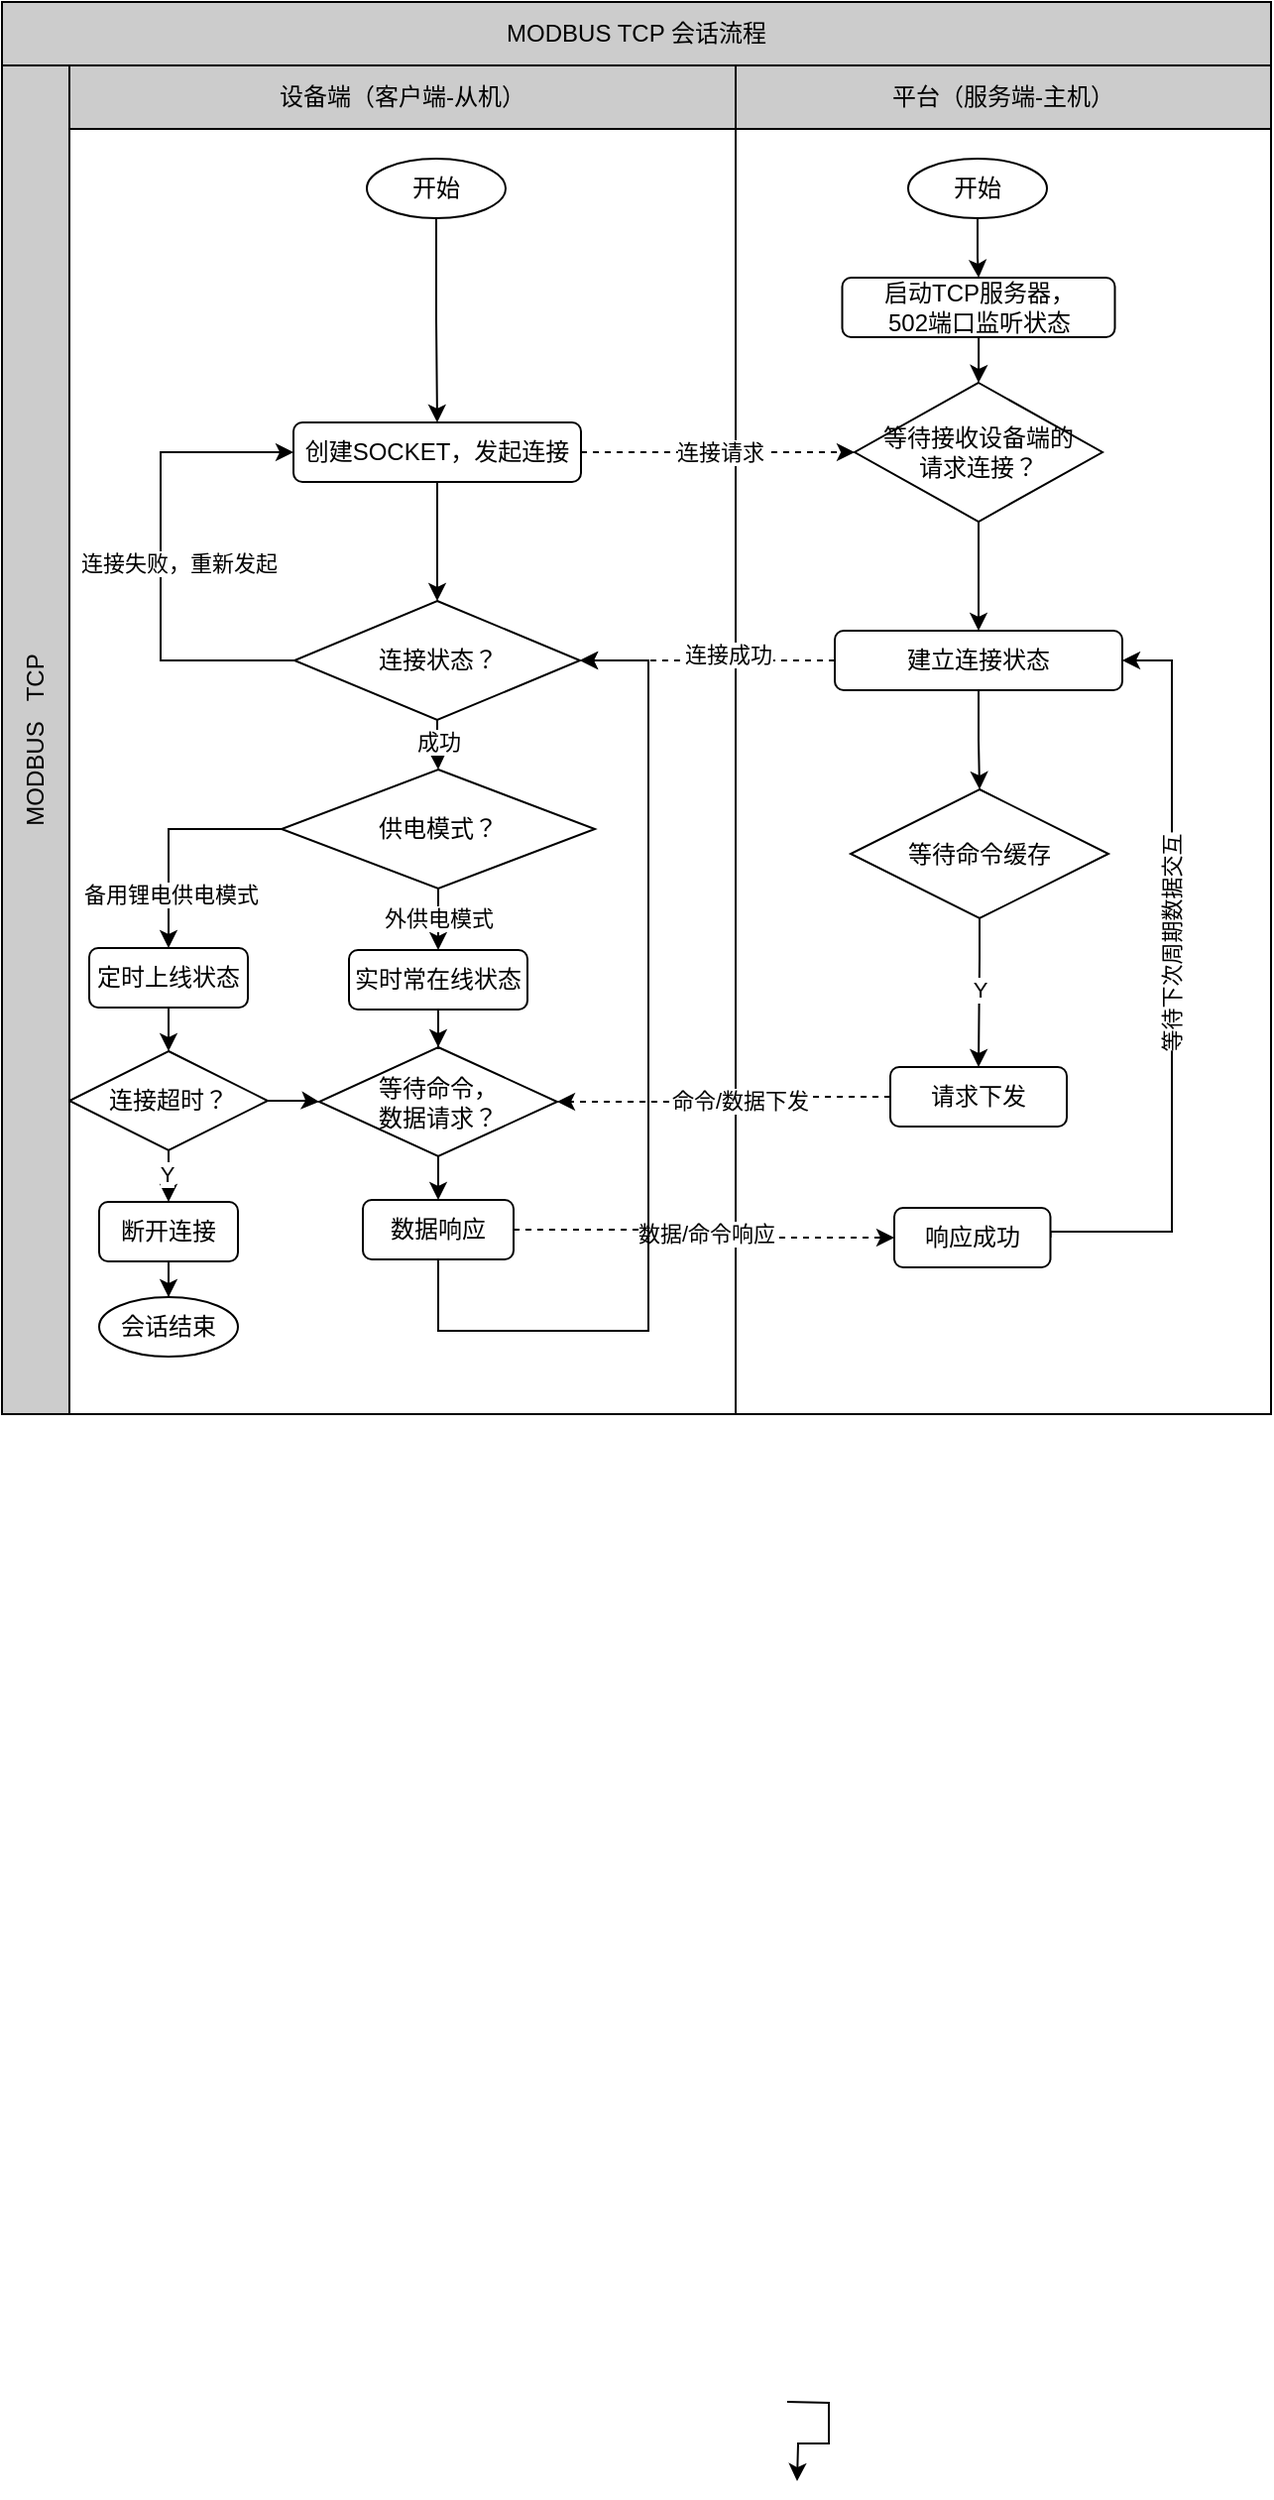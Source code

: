 <mxfile version="25.0.3">
  <diagram name="第 1 页" id="K2FFgKtyGegCWUzLKzh7">
    <mxGraphModel dx="1500" dy="849" grid="1" gridSize="10" guides="1" tooltips="1" connect="1" arrows="1" fold="1" page="1" pageScale="1" pageWidth="827" pageHeight="1169" math="0" shadow="0">
      <root>
        <mxCell id="0" />
        <mxCell id="1" parent="0" />
        <mxCell id="1RwnEvdLL3c8ZuXMOEOD-73" value="" style="rounded=0;whiteSpace=wrap;html=1;" vertex="1" parent="1">
          <mxGeometry x="464" y="104" width="270" height="648" as="geometry" />
        </mxCell>
        <mxCell id="1RwnEvdLL3c8ZuXMOEOD-72" value="" style="rounded=0;whiteSpace=wrap;html=1;" vertex="1" parent="1">
          <mxGeometry x="114" y="104" width="350" height="648" as="geometry" />
        </mxCell>
        <mxCell id="1RwnEvdLL3c8ZuXMOEOD-21" style="edgeStyle=orthogonalEdgeStyle;rounded=0;orthogonalLoop=1;jettySize=auto;html=1;entryX=0.5;entryY=0;entryDx=0;entryDy=0;" edge="1" parent="1" source="1RwnEvdLL3c8ZuXMOEOD-1" target="1RwnEvdLL3c8ZuXMOEOD-8">
          <mxGeometry relative="1" as="geometry" />
        </mxCell>
        <mxCell id="1RwnEvdLL3c8ZuXMOEOD-1" value="开始" style="ellipse;whiteSpace=wrap;html=1;" vertex="1" parent="1">
          <mxGeometry x="278" y="119" width="70" height="30" as="geometry" />
        </mxCell>
        <mxCell id="1RwnEvdLL3c8ZuXMOEOD-33" style="edgeStyle=orthogonalEdgeStyle;rounded=0;orthogonalLoop=1;jettySize=auto;html=1;dashed=1;" edge="1" parent="1" source="1RwnEvdLL3c8ZuXMOEOD-3" target="1RwnEvdLL3c8ZuXMOEOD-9">
          <mxGeometry relative="1" as="geometry">
            <Array as="points">
              <mxPoint x="444" y="372" />
              <mxPoint x="444" y="372" />
            </Array>
          </mxGeometry>
        </mxCell>
        <mxCell id="1RwnEvdLL3c8ZuXMOEOD-37" value="连接成功" style="edgeLabel;html=1;align=center;verticalAlign=middle;resizable=0;points=[];" vertex="1" connectable="0" parent="1RwnEvdLL3c8ZuXMOEOD-33">
          <mxGeometry x="0.312" y="-3" relative="1" as="geometry">
            <mxPoint x="30" as="offset" />
          </mxGeometry>
        </mxCell>
        <mxCell id="1RwnEvdLL3c8ZuXMOEOD-57" style="edgeStyle=orthogonalEdgeStyle;rounded=0;orthogonalLoop=1;jettySize=auto;html=1;" edge="1" parent="1" source="1RwnEvdLL3c8ZuXMOEOD-3" target="1RwnEvdLL3c8ZuXMOEOD-15">
          <mxGeometry relative="1" as="geometry" />
        </mxCell>
        <mxCell id="1RwnEvdLL3c8ZuXMOEOD-3" value="建立连接状态" style="rounded=1;whiteSpace=wrap;html=1;" vertex="1" parent="1">
          <mxGeometry x="514" y="357" width="145" height="30" as="geometry" />
        </mxCell>
        <mxCell id="1RwnEvdLL3c8ZuXMOEOD-32" style="edgeStyle=orthogonalEdgeStyle;rounded=0;orthogonalLoop=1;jettySize=auto;html=1;" edge="1" parent="1" source="1RwnEvdLL3c8ZuXMOEOD-4" target="1RwnEvdLL3c8ZuXMOEOD-5">
          <mxGeometry relative="1" as="geometry" />
        </mxCell>
        <mxCell id="1RwnEvdLL3c8ZuXMOEOD-4" value="开始" style="ellipse;whiteSpace=wrap;html=1;" vertex="1" parent="1">
          <mxGeometry x="551" y="119" width="70" height="30" as="geometry" />
        </mxCell>
        <mxCell id="1RwnEvdLL3c8ZuXMOEOD-31" style="edgeStyle=orthogonalEdgeStyle;rounded=0;orthogonalLoop=1;jettySize=auto;html=1;entryX=0.5;entryY=0;entryDx=0;entryDy=0;" edge="1" parent="1" source="1RwnEvdLL3c8ZuXMOEOD-5" target="1RwnEvdLL3c8ZuXMOEOD-7">
          <mxGeometry relative="1" as="geometry" />
        </mxCell>
        <mxCell id="1RwnEvdLL3c8ZuXMOEOD-5" value="启动TCP服务器，&lt;div&gt;502端口监听状态&lt;/div&gt;" style="rounded=1;whiteSpace=wrap;html=1;" vertex="1" parent="1">
          <mxGeometry x="517.75" y="179" width="137.5" height="30" as="geometry" />
        </mxCell>
        <mxCell id="1RwnEvdLL3c8ZuXMOEOD-30" style="edgeStyle=orthogonalEdgeStyle;rounded=0;orthogonalLoop=1;jettySize=auto;html=1;" edge="1" parent="1" source="1RwnEvdLL3c8ZuXMOEOD-7" target="1RwnEvdLL3c8ZuXMOEOD-3">
          <mxGeometry relative="1" as="geometry" />
        </mxCell>
        <mxCell id="1RwnEvdLL3c8ZuXMOEOD-7" value="等待接收设备端的&lt;div&gt;请求连接？&lt;/div&gt;" style="rhombus;whiteSpace=wrap;html=1;" vertex="1" parent="1">
          <mxGeometry x="524" y="232" width="125" height="70" as="geometry" />
        </mxCell>
        <mxCell id="1RwnEvdLL3c8ZuXMOEOD-25" style="edgeStyle=orthogonalEdgeStyle;rounded=0;orthogonalLoop=1;jettySize=auto;html=1;exitX=0;exitY=0.5;exitDx=0;exitDy=0;" edge="1" parent="1" source="1RwnEvdLL3c8ZuXMOEOD-8">
          <mxGeometry relative="1" as="geometry">
            <mxPoint x="241" y="267" as="targetPoint" />
          </mxGeometry>
        </mxCell>
        <mxCell id="1RwnEvdLL3c8ZuXMOEOD-29" style="edgeStyle=orthogonalEdgeStyle;rounded=0;orthogonalLoop=1;jettySize=auto;html=1;dashed=1;" edge="1" parent="1" source="1RwnEvdLL3c8ZuXMOEOD-8" target="1RwnEvdLL3c8ZuXMOEOD-7">
          <mxGeometry relative="1" as="geometry" />
        </mxCell>
        <mxCell id="1RwnEvdLL3c8ZuXMOEOD-34" value="连接请求" style="edgeLabel;html=1;align=center;verticalAlign=middle;resizable=0;points=[];" vertex="1" connectable="0" parent="1RwnEvdLL3c8ZuXMOEOD-29">
          <mxGeometry x="-0.145" relative="1" as="geometry">
            <mxPoint x="11" as="offset" />
          </mxGeometry>
        </mxCell>
        <mxCell id="1RwnEvdLL3c8ZuXMOEOD-8" value="创建SOCKET，发起连接" style="rounded=1;whiteSpace=wrap;html=1;" vertex="1" parent="1">
          <mxGeometry x="241" y="252" width="145" height="30" as="geometry" />
        </mxCell>
        <mxCell id="1RwnEvdLL3c8ZuXMOEOD-26" style="edgeStyle=orthogonalEdgeStyle;rounded=0;orthogonalLoop=1;jettySize=auto;html=1;exitX=0;exitY=0.5;exitDx=0;exitDy=0;entryX=0;entryY=0.5;entryDx=0;entryDy=0;" edge="1" parent="1" source="1RwnEvdLL3c8ZuXMOEOD-9" target="1RwnEvdLL3c8ZuXMOEOD-8">
          <mxGeometry relative="1" as="geometry">
            <Array as="points">
              <mxPoint x="174" y="372" />
              <mxPoint x="174" y="267" />
            </Array>
          </mxGeometry>
        </mxCell>
        <mxCell id="1RwnEvdLL3c8ZuXMOEOD-27" value="连接失败，重新发起" style="edgeLabel;html=1;align=center;verticalAlign=middle;resizable=0;points=[];horizontal=1;" vertex="1" connectable="0" parent="1RwnEvdLL3c8ZuXMOEOD-26">
          <mxGeometry x="-0.157" y="-3" relative="1" as="geometry">
            <mxPoint x="6" y="-16" as="offset" />
          </mxGeometry>
        </mxCell>
        <mxCell id="1RwnEvdLL3c8ZuXMOEOD-38" style="edgeStyle=orthogonalEdgeStyle;rounded=0;orthogonalLoop=1;jettySize=auto;html=1;entryX=0.5;entryY=0;entryDx=0;entryDy=0;" edge="1" parent="1" source="1RwnEvdLL3c8ZuXMOEOD-9" target="1RwnEvdLL3c8ZuXMOEOD-13">
          <mxGeometry relative="1" as="geometry">
            <Array as="points">
              <mxPoint x="314" y="410" />
              <mxPoint x="314" y="410" />
            </Array>
          </mxGeometry>
        </mxCell>
        <mxCell id="1RwnEvdLL3c8ZuXMOEOD-78" value="成功" style="edgeLabel;html=1;align=center;verticalAlign=middle;resizable=0;points=[];" vertex="1" connectable="0" parent="1RwnEvdLL3c8ZuXMOEOD-38">
          <mxGeometry x="-0.355" y="-3" relative="1" as="geometry">
            <mxPoint as="offset" />
          </mxGeometry>
        </mxCell>
        <mxCell id="1RwnEvdLL3c8ZuXMOEOD-9" value="连接状态？" style="rhombus;whiteSpace=wrap;html=1;" vertex="1" parent="1">
          <mxGeometry x="241.5" y="342" width="144" height="60" as="geometry" />
        </mxCell>
        <mxCell id="1RwnEvdLL3c8ZuXMOEOD-45" style="edgeStyle=orthogonalEdgeStyle;rounded=0;orthogonalLoop=1;jettySize=auto;html=1;" edge="1" parent="1">
          <mxGeometry relative="1" as="geometry">
            <mxPoint x="490" y="1250" as="sourcePoint" />
            <mxPoint x="495" y="1290" as="targetPoint" />
          </mxGeometry>
        </mxCell>
        <mxCell id="1RwnEvdLL3c8ZuXMOEOD-47" style="edgeStyle=orthogonalEdgeStyle;rounded=0;orthogonalLoop=1;jettySize=auto;html=1;entryX=0.5;entryY=0;entryDx=0;entryDy=0;" edge="1" parent="1" target="1RwnEvdLL3c8ZuXMOEOD-18">
          <mxGeometry relative="1" as="geometry">
            <mxPoint x="178" y="617" as="sourcePoint" />
          </mxGeometry>
        </mxCell>
        <mxCell id="1RwnEvdLL3c8ZuXMOEOD-49" value="Y" style="edgeLabel;html=1;align=center;verticalAlign=middle;resizable=0;points=[];" vertex="1" connectable="0" parent="1RwnEvdLL3c8ZuXMOEOD-47">
          <mxGeometry x="-0.03" y="-1" relative="1" as="geometry">
            <mxPoint as="offset" />
          </mxGeometry>
        </mxCell>
        <mxCell id="1RwnEvdLL3c8ZuXMOEOD-69" style="edgeStyle=orthogonalEdgeStyle;rounded=0;orthogonalLoop=1;jettySize=auto;html=1;entryX=0;entryY=0.5;entryDx=0;entryDy=0;" edge="1" parent="1" source="1RwnEvdLL3c8ZuXMOEOD-10" target="1RwnEvdLL3c8ZuXMOEOD-11">
          <mxGeometry relative="1" as="geometry" />
        </mxCell>
        <mxCell id="1RwnEvdLL3c8ZuXMOEOD-10" value="连接超时？" style="rhombus;whiteSpace=wrap;html=1;" vertex="1" parent="1">
          <mxGeometry x="128" y="569" width="100" height="50" as="geometry" />
        </mxCell>
        <mxCell id="1RwnEvdLL3c8ZuXMOEOD-64" value="" style="edgeStyle=orthogonalEdgeStyle;rounded=0;orthogonalLoop=1;jettySize=auto;html=1;" edge="1" parent="1" source="1RwnEvdLL3c8ZuXMOEOD-11" target="1RwnEvdLL3c8ZuXMOEOD-12">
          <mxGeometry relative="1" as="geometry" />
        </mxCell>
        <mxCell id="1RwnEvdLL3c8ZuXMOEOD-11" value="等待命令，&lt;div&gt;数据请求？&lt;/div&gt;" style="rhombus;whiteSpace=wrap;html=1;" vertex="1" parent="1">
          <mxGeometry x="254" y="567" width="120" height="55" as="geometry" />
        </mxCell>
        <mxCell id="1RwnEvdLL3c8ZuXMOEOD-65" style="edgeStyle=orthogonalEdgeStyle;rounded=0;orthogonalLoop=1;jettySize=auto;html=1;entryX=0;entryY=0.5;entryDx=0;entryDy=0;dashed=1;" edge="1" parent="1" source="1RwnEvdLL3c8ZuXMOEOD-12" target="1RwnEvdLL3c8ZuXMOEOD-59">
          <mxGeometry relative="1" as="geometry" />
        </mxCell>
        <mxCell id="1RwnEvdLL3c8ZuXMOEOD-67" value="数据/命令响应" style="edgeLabel;html=1;align=center;verticalAlign=middle;resizable=0;points=[];" vertex="1" connectable="0" parent="1RwnEvdLL3c8ZuXMOEOD-65">
          <mxGeometry x="-0.003" y="1" relative="1" as="geometry">
            <mxPoint as="offset" />
          </mxGeometry>
        </mxCell>
        <mxCell id="1RwnEvdLL3c8ZuXMOEOD-79" style="edgeStyle=orthogonalEdgeStyle;rounded=0;orthogonalLoop=1;jettySize=auto;html=1;entryX=1;entryY=0.5;entryDx=0;entryDy=0;exitX=0.5;exitY=1;exitDx=0;exitDy=0;" edge="1" parent="1" source="1RwnEvdLL3c8ZuXMOEOD-12" target="1RwnEvdLL3c8ZuXMOEOD-9">
          <mxGeometry relative="1" as="geometry">
            <Array as="points">
              <mxPoint x="314" y="710" />
              <mxPoint x="420" y="710" />
              <mxPoint x="420" y="372" />
            </Array>
          </mxGeometry>
        </mxCell>
        <mxCell id="1RwnEvdLL3c8ZuXMOEOD-12" value="数据响应" style="rounded=1;whiteSpace=wrap;html=1;" vertex="1" parent="1">
          <mxGeometry x="276" y="644" width="76" height="30" as="geometry" />
        </mxCell>
        <mxCell id="1RwnEvdLL3c8ZuXMOEOD-40" style="edgeStyle=orthogonalEdgeStyle;rounded=0;orthogonalLoop=1;jettySize=auto;html=1;entryX=0.5;entryY=0;entryDx=0;entryDy=0;exitX=0;exitY=0.5;exitDx=0;exitDy=0;" edge="1" parent="1" source="1RwnEvdLL3c8ZuXMOEOD-13" target="1RwnEvdLL3c8ZuXMOEOD-14">
          <mxGeometry relative="1" as="geometry">
            <mxPoint x="208" y="502" as="targetPoint" />
          </mxGeometry>
        </mxCell>
        <mxCell id="1RwnEvdLL3c8ZuXMOEOD-42" value="备用锂电供电模式" style="edgeLabel;html=1;align=center;verticalAlign=middle;resizable=0;points=[];" vertex="1" connectable="0" parent="1RwnEvdLL3c8ZuXMOEOD-40">
          <mxGeometry x="0.099" y="2" relative="1" as="geometry">
            <mxPoint x="-1" y="25" as="offset" />
          </mxGeometry>
        </mxCell>
        <mxCell id="1RwnEvdLL3c8ZuXMOEOD-54" style="edgeStyle=orthogonalEdgeStyle;rounded=0;orthogonalLoop=1;jettySize=auto;html=1;exitX=0.5;exitY=1;exitDx=0;exitDy=0;" edge="1" parent="1" source="1RwnEvdLL3c8ZuXMOEOD-13" target="1RwnEvdLL3c8ZuXMOEOD-17">
          <mxGeometry relative="1" as="geometry" />
        </mxCell>
        <mxCell id="1RwnEvdLL3c8ZuXMOEOD-55" value="外供电模式" style="edgeLabel;html=1;align=center;verticalAlign=middle;resizable=0;points=[];" vertex="1" connectable="0" parent="1RwnEvdLL3c8ZuXMOEOD-54">
          <mxGeometry x="0.044" relative="1" as="geometry">
            <mxPoint as="offset" />
          </mxGeometry>
        </mxCell>
        <mxCell id="1RwnEvdLL3c8ZuXMOEOD-13" value="供电模式？" style="rhombus;whiteSpace=wrap;html=1;" vertex="1" parent="1">
          <mxGeometry x="235" y="427" width="158" height="60" as="geometry" />
        </mxCell>
        <mxCell id="1RwnEvdLL3c8ZuXMOEOD-71" style="edgeStyle=orthogonalEdgeStyle;rounded=0;orthogonalLoop=1;jettySize=auto;html=1;entryX=0.5;entryY=0;entryDx=0;entryDy=0;" edge="1" parent="1" source="1RwnEvdLL3c8ZuXMOEOD-14" target="1RwnEvdLL3c8ZuXMOEOD-10">
          <mxGeometry relative="1" as="geometry" />
        </mxCell>
        <mxCell id="1RwnEvdLL3c8ZuXMOEOD-14" value="定时上线状态" style="rounded=1;whiteSpace=wrap;html=1;" vertex="1" parent="1">
          <mxGeometry x="138" y="517" width="80" height="30" as="geometry" />
        </mxCell>
        <mxCell id="1RwnEvdLL3c8ZuXMOEOD-58" style="edgeStyle=orthogonalEdgeStyle;rounded=0;orthogonalLoop=1;jettySize=auto;html=1;entryX=0.5;entryY=0;entryDx=0;entryDy=0;" edge="1" parent="1" source="1RwnEvdLL3c8ZuXMOEOD-15" target="1RwnEvdLL3c8ZuXMOEOD-16">
          <mxGeometry relative="1" as="geometry">
            <Array as="points">
              <mxPoint x="587" y="522" />
              <mxPoint x="587" y="522" />
            </Array>
          </mxGeometry>
        </mxCell>
        <mxCell id="1RwnEvdLL3c8ZuXMOEOD-68" value="Y" style="edgeLabel;html=1;align=center;verticalAlign=middle;resizable=0;points=[];" vertex="1" connectable="0" parent="1RwnEvdLL3c8ZuXMOEOD-58">
          <mxGeometry x="-0.478" y="1" relative="1" as="geometry">
            <mxPoint x="-1" y="16" as="offset" />
          </mxGeometry>
        </mxCell>
        <mxCell id="1RwnEvdLL3c8ZuXMOEOD-15" value="等待命令缓存" style="rhombus;whiteSpace=wrap;html=1;" vertex="1" parent="1">
          <mxGeometry x="522" y="437" width="130" height="65" as="geometry" />
        </mxCell>
        <mxCell id="1RwnEvdLL3c8ZuXMOEOD-56" style="edgeStyle=orthogonalEdgeStyle;rounded=0;orthogonalLoop=1;jettySize=auto;html=1;entryX=1;entryY=0.5;entryDx=0;entryDy=0;dashed=1;" edge="1" parent="1" source="1RwnEvdLL3c8ZuXMOEOD-16" target="1RwnEvdLL3c8ZuXMOEOD-11">
          <mxGeometry relative="1" as="geometry" />
        </mxCell>
        <mxCell id="1RwnEvdLL3c8ZuXMOEOD-66" value="命令/数据下发" style="edgeLabel;html=1;align=center;verticalAlign=middle;resizable=0;points=[];" vertex="1" connectable="0" parent="1RwnEvdLL3c8ZuXMOEOD-56">
          <mxGeometry x="-0.107" y="2" relative="1" as="geometry">
            <mxPoint as="offset" />
          </mxGeometry>
        </mxCell>
        <mxCell id="1RwnEvdLL3c8ZuXMOEOD-16" value="请求下发" style="rounded=1;whiteSpace=wrap;html=1;" vertex="1" parent="1">
          <mxGeometry x="542" y="577" width="89" height="30" as="geometry" />
        </mxCell>
        <mxCell id="1RwnEvdLL3c8ZuXMOEOD-51" style="edgeStyle=orthogonalEdgeStyle;rounded=0;orthogonalLoop=1;jettySize=auto;html=1;" edge="1" parent="1" source="1RwnEvdLL3c8ZuXMOEOD-17" target="1RwnEvdLL3c8ZuXMOEOD-11">
          <mxGeometry relative="1" as="geometry" />
        </mxCell>
        <mxCell id="1RwnEvdLL3c8ZuXMOEOD-17" value="实时常在线状态" style="rounded=1;whiteSpace=wrap;html=1;" vertex="1" parent="1">
          <mxGeometry x="269" y="518" width="90" height="30" as="geometry" />
        </mxCell>
        <mxCell id="1RwnEvdLL3c8ZuXMOEOD-50" style="edgeStyle=orthogonalEdgeStyle;rounded=0;orthogonalLoop=1;jettySize=auto;html=1;entryX=0.5;entryY=0;entryDx=0;entryDy=0;" edge="1" parent="1" source="1RwnEvdLL3c8ZuXMOEOD-18" target="1RwnEvdLL3c8ZuXMOEOD-20">
          <mxGeometry relative="1" as="geometry" />
        </mxCell>
        <mxCell id="1RwnEvdLL3c8ZuXMOEOD-18" value="断开连接" style="rounded=1;whiteSpace=wrap;html=1;" vertex="1" parent="1">
          <mxGeometry x="143" y="645" width="70" height="30" as="geometry" />
        </mxCell>
        <mxCell id="1RwnEvdLL3c8ZuXMOEOD-20" value="会话结束" style="ellipse;whiteSpace=wrap;html=1;" vertex="1" parent="1">
          <mxGeometry x="143" y="693" width="70" height="30" as="geometry" />
        </mxCell>
        <mxCell id="1RwnEvdLL3c8ZuXMOEOD-22" style="edgeStyle=orthogonalEdgeStyle;rounded=0;orthogonalLoop=1;jettySize=auto;html=1;entryX=0.5;entryY=0;entryDx=0;entryDy=0;" edge="1" parent="1" source="1RwnEvdLL3c8ZuXMOEOD-8" target="1RwnEvdLL3c8ZuXMOEOD-9">
          <mxGeometry relative="1" as="geometry">
            <mxPoint x="338" y="262" as="targetPoint" />
          </mxGeometry>
        </mxCell>
        <mxCell id="1RwnEvdLL3c8ZuXMOEOD-62" style="edgeStyle=orthogonalEdgeStyle;rounded=0;orthogonalLoop=1;jettySize=auto;html=1;entryX=1;entryY=0.5;entryDx=0;entryDy=0;exitX=1;exitY=0.5;exitDx=0;exitDy=0;" edge="1" parent="1" source="1RwnEvdLL3c8ZuXMOEOD-59" target="1RwnEvdLL3c8ZuXMOEOD-3">
          <mxGeometry relative="1" as="geometry">
            <Array as="points">
              <mxPoint x="623" y="660" />
              <mxPoint x="684" y="660" />
              <mxPoint x="684" y="372" />
            </Array>
          </mxGeometry>
        </mxCell>
        <mxCell id="1RwnEvdLL3c8ZuXMOEOD-63" value="等待下次周期数据交互" style="edgeLabel;html=1;align=center;verticalAlign=middle;resizable=0;points=[];horizontal=0;" vertex="1" connectable="0" parent="1RwnEvdLL3c8ZuXMOEOD-62">
          <mxGeometry x="0.11" relative="1" as="geometry">
            <mxPoint as="offset" />
          </mxGeometry>
        </mxCell>
        <mxCell id="1RwnEvdLL3c8ZuXMOEOD-59" value="响应成功" style="rounded=1;whiteSpace=wrap;html=1;" vertex="1" parent="1">
          <mxGeometry x="544" y="648" width="78.75" height="30" as="geometry" />
        </mxCell>
        <mxCell id="1RwnEvdLL3c8ZuXMOEOD-74" value="M&lt;span style=&quot;&quot;&gt;O&lt;/span&gt;&lt;span style=&quot;&quot;&gt;D&lt;/span&gt;&lt;span style=&quot;&quot;&gt;B&lt;/span&gt;&lt;span style=&quot;&quot;&gt;U&lt;/span&gt;&lt;span style=&quot;&quot;&gt;S&amp;nbsp; &amp;nbsp;&lt;/span&gt;&lt;span style=&quot;&quot;&gt;T&lt;/span&gt;&lt;span style=&quot;&quot;&gt;C&lt;/span&gt;&lt;span style=&quot;&quot;&gt;P&lt;/span&gt;" style="rounded=0;whiteSpace=wrap;html=1;horizontal=0;labelBackgroundColor=#CCCCCC;fillColor=#CCCCCC;" vertex="1" parent="1">
          <mxGeometry x="94" y="72" width="34" height="680" as="geometry" />
        </mxCell>
        <mxCell id="1RwnEvdLL3c8ZuXMOEOD-75" value="设备端（客户端-从机）" style="rounded=0;whiteSpace=wrap;html=1;fillColor=#CCCCCC;" vertex="1" parent="1">
          <mxGeometry x="128" y="72" width="336" height="32" as="geometry" />
        </mxCell>
        <mxCell id="1RwnEvdLL3c8ZuXMOEOD-76" value="平台（服务端-主机）" style="rounded=0;whiteSpace=wrap;html=1;fillColor=#CCCCCC;" vertex="1" parent="1">
          <mxGeometry x="464" y="72" width="270" height="32" as="geometry" />
        </mxCell>
        <mxCell id="1RwnEvdLL3c8ZuXMOEOD-77" value="MODBUS TCP 会话流程" style="rounded=0;whiteSpace=wrap;html=1;fillColor=#CCCCCC;" vertex="1" parent="1">
          <mxGeometry x="94" y="40" width="640" height="32" as="geometry" />
        </mxCell>
      </root>
    </mxGraphModel>
  </diagram>
</mxfile>
